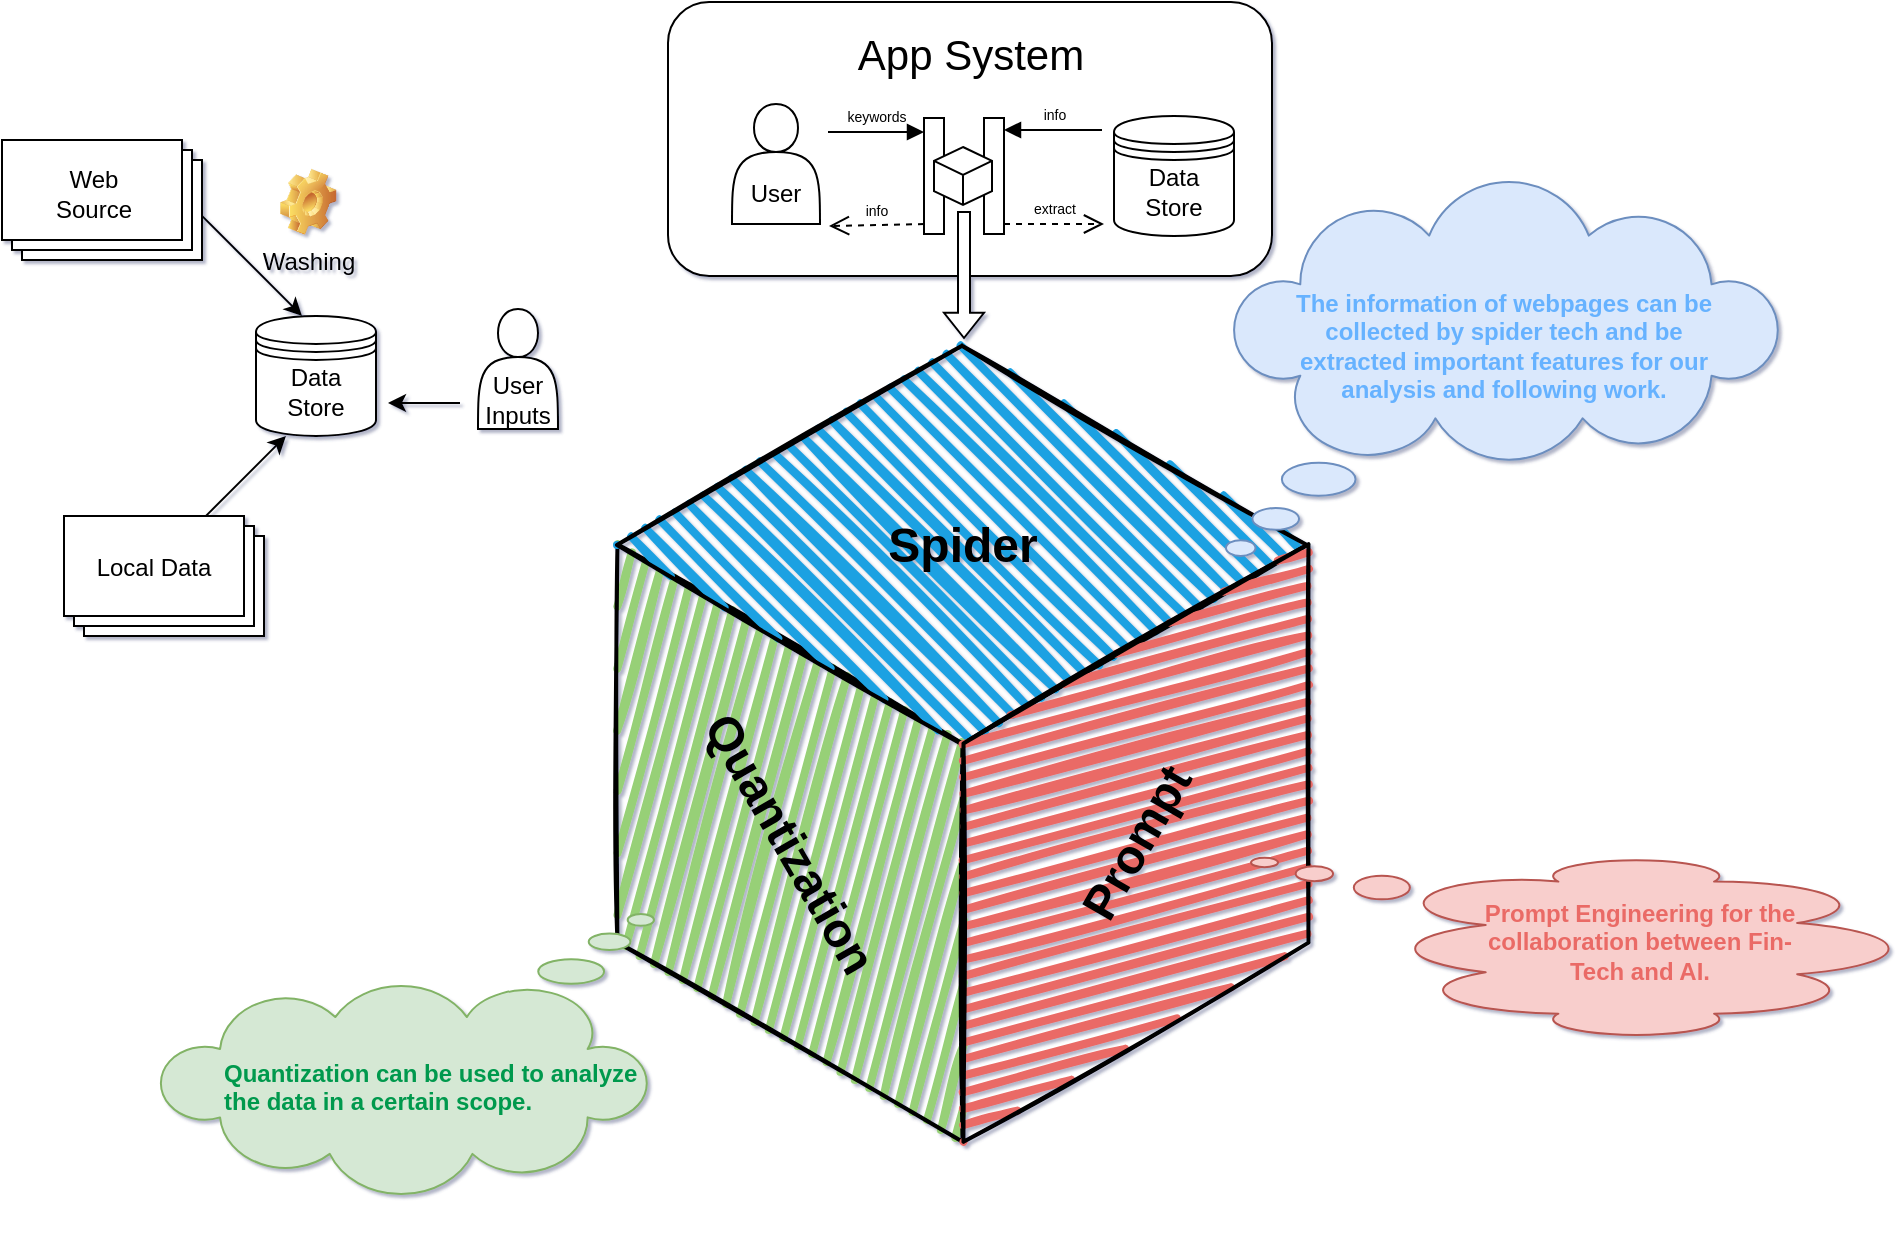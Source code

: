 <mxfile version="24.4.13" type="device">
  <diagram name="第 1 页" id="qEaQDoqXS2WyAkNZ_aP-">
    <mxGraphModel dx="1163" dy="784" grid="0" gridSize="10" guides="1" tooltips="1" connect="1" arrows="1" fold="1" page="1" pageScale="1" pageWidth="1169" pageHeight="827" math="0" shadow="1">
      <root>
        <mxCell id="0" />
        <mxCell id="1" parent="0" />
        <mxCell id="Cl5lHqft_ITPor9AgNO_-1" value="" style="rounded=1;whiteSpace=wrap;html=1;" vertex="1" parent="1">
          <mxGeometry x="443" y="84" width="302" height="137" as="geometry" />
        </mxCell>
        <mxCell id="Cl5lHqft_ITPor9AgNO_-2" value="&lt;font style=&quot;font-size: 21px;&quot;&gt;App System&lt;/font&gt;" style="text;html=1;align=center;verticalAlign=middle;whiteSpace=wrap;rounded=0;" vertex="1" parent="1">
          <mxGeometry x="523" y="95" width="143" height="30" as="geometry" />
        </mxCell>
        <mxCell id="Cl5lHqft_ITPor9AgNO_-4" value="" style="shape=actor;whiteSpace=wrap;html=1;" vertex="1" parent="1">
          <mxGeometry x="475" y="135" width="44" height="60" as="geometry" />
        </mxCell>
        <mxCell id="Cl5lHqft_ITPor9AgNO_-5" value="" style="shape=datastore;whiteSpace=wrap;html=1;" vertex="1" parent="1">
          <mxGeometry x="666" y="141" width="60" height="60" as="geometry" />
        </mxCell>
        <mxCell id="Cl5lHqft_ITPor9AgNO_-12" value="" style="html=1;points=[[0,0,0,0,5],[0,1,0,0,-5],[1,0,0,0,5],[1,1,0,0,-5]];perimeter=orthogonalPerimeter;outlineConnect=0;targetShapes=umlLifeline;portConstraint=eastwest;newEdgeStyle={&quot;curved&quot;:0,&quot;rounded&quot;:0};" vertex="1" parent="1">
          <mxGeometry x="571" y="142" width="10" height="58" as="geometry" />
        </mxCell>
        <mxCell id="Cl5lHqft_ITPor9AgNO_-13" value="&lt;span style=&quot;font-size: 7px;&quot;&gt;keywords&lt;/span&gt;" style="html=1;verticalAlign=bottom;endArrow=block;curved=0;rounded=0;" edge="1" target="Cl5lHqft_ITPor9AgNO_-12" parent="1">
          <mxGeometry x="-0.005" relative="1" as="geometry">
            <mxPoint x="523" y="149" as="sourcePoint" />
            <mxPoint as="offset" />
          </mxGeometry>
        </mxCell>
        <mxCell id="Cl5lHqft_ITPor9AgNO_-14" value="&lt;font style=&quot;font-size: 7px;&quot;&gt;info&lt;/font&gt;" style="html=1;verticalAlign=bottom;endArrow=open;dashed=1;endSize=8;curved=0;rounded=0;exitX=0;exitY=1;exitDx=0;exitDy=-5;" edge="1" source="Cl5lHqft_ITPor9AgNO_-12" parent="1">
          <mxGeometry relative="1" as="geometry">
            <mxPoint x="523.5" y="196" as="targetPoint" />
          </mxGeometry>
        </mxCell>
        <mxCell id="Cl5lHqft_ITPor9AgNO_-16" value="" style="html=1;points=[[0,0,0,0,5],[0,1,0,0,-5],[1,0,0,0,5],[1,1,0,0,-5]];perimeter=orthogonalPerimeter;outlineConnect=0;targetShapes=umlLifeline;portConstraint=eastwest;newEdgeStyle={&quot;curved&quot;:0,&quot;rounded&quot;:0};" vertex="1" parent="1">
          <mxGeometry x="601" y="142" width="10" height="58" as="geometry" />
        </mxCell>
        <mxCell id="Cl5lHqft_ITPor9AgNO_-17" value="&lt;span style=&quot;font-size: 7px;&quot;&gt;info&lt;/span&gt;" style="html=1;verticalAlign=bottom;endArrow=block;curved=0;rounded=0;" edge="1" parent="1" target="Cl5lHqft_ITPor9AgNO_-16">
          <mxGeometry relative="1" as="geometry">
            <mxPoint x="660" y="148" as="sourcePoint" />
          </mxGeometry>
        </mxCell>
        <mxCell id="Cl5lHqft_ITPor9AgNO_-18" value="&lt;font style=&quot;font-size: 7px;&quot;&gt;extract&lt;/font&gt;" style="html=1;verticalAlign=bottom;endArrow=open;dashed=1;endSize=8;curved=0;rounded=0;" edge="1" parent="1" source="Cl5lHqft_ITPor9AgNO_-16">
          <mxGeometry relative="1" as="geometry">
            <mxPoint x="661" y="195" as="targetPoint" />
            <mxPoint x="601.5" y="196" as="sourcePoint" />
          </mxGeometry>
        </mxCell>
        <mxCell id="Cl5lHqft_ITPor9AgNO_-22" value="" style="html=1;whiteSpace=wrap;shape=isoCube2;backgroundOutline=1;isoAngle=15;" vertex="1" parent="1">
          <mxGeometry x="576" y="156.5" width="29" height="29" as="geometry" />
        </mxCell>
        <mxCell id="Cl5lHqft_ITPor9AgNO_-25" value="Data Store" style="text;html=1;align=center;verticalAlign=middle;whiteSpace=wrap;rounded=0;" vertex="1" parent="1">
          <mxGeometry x="670" y="167" width="52" height="24" as="geometry" />
        </mxCell>
        <mxCell id="Cl5lHqft_ITPor9AgNO_-26" value="User" style="text;html=1;align=center;verticalAlign=middle;whiteSpace=wrap;rounded=0;" vertex="1" parent="1">
          <mxGeometry x="467" y="165" width="60" height="30" as="geometry" />
        </mxCell>
        <mxCell id="Cl5lHqft_ITPor9AgNO_-31" value="&lt;span style=&quot;font-size: 24px; font-weight: 700; text-wrap: nowrap;&quot;&gt;Quantization&lt;/span&gt;" style="html=1;whiteSpace=wrap;shape=isoRectangle;rounded=1;whiteSpace=wrap;html=1;strokeWidth=2;fillWeight=4;hachureGap=8;hachureAngle=45;fillColor=#97D077;sketch=1;rotation=60;" vertex="1" parent="1">
          <mxGeometry x="331.5" y="401" width="345" height="207" as="geometry" />
        </mxCell>
        <mxCell id="Cl5lHqft_ITPor9AgNO_-30" value="&lt;span style=&quot;font-size: 24px; font-weight: 700; text-wrap: nowrap;&quot;&gt;Spider&lt;/span&gt;&lt;span style=&quot;text-wrap: nowrap; color: rgba(0, 0, 0, 0); font-family: monospace; font-size: 0px; text-align: start;&quot;&gt;%3CmxGraphModel%3E%3Croot%3E%3CmxCell%20id%3D%220%22%2F%3E%3CmxCell%20id%3D%221%22%20parent%3D%220%22%2F%3E%3CmxCell%20id%3D%222%22%20value%3D%22%22%20style%3D%22html%3D1%3BwhiteSpace%3Dwrap%3Baspect%3Dfixed%3Bshape%3DisoRectangle%3Brounded%3D1%3BwhiteSpace%3Dwrap%3Bhtml%3D1%3BstrokeWidth%3D2%3BfillWeight%3D4%3BhachureGap%3D8%3BhachureAngle%3D45%3BfillColor%3D%231ba1e2%3Bsketch%3D1%3B%22%20vertex%3D%221%22%20parent%3D%221%22%3E%3CmxGeometry%20x%3D%22381%22%20y%3D%22263%22%20width%3D%22115%22%20height%3D%2269%22%20as%3D%22geometry%22%2F%3E%3C%2FmxCell%3E%3C%2Froot%3E%3C%2FmxGraphModel%3E&lt;/span&gt;&lt;span style=&quot;text-wrap: nowrap; color: rgba(0, 0, 0, 0); font-family: monospace; font-size: 0px; text-align: start;&quot;&gt;%3CmxGraphModel%3E%3Croot%3E%3CmxCell%20id%3D%220%22%2F%3E%3CmxCell%20id%3D%221%22%20parent%3D%220%22%2F%3E%3CmxCell%20id%3D%222%22%20value%3D%22%22%20style%3D%22html%3D1%3BwhiteSpace%3Dwrap%3Baspect%3Dfixed%3Bshape%3DisoRectangle%3Brounded%3D1%3BwhiteSpace%3Dwrap%3Bhtml%3D1%3BstrokeWidth%3D2%3BfillWeight%3D4%3BhachureGap%3D8%3BhachureAngle%3D45%3BfillColor%3D%231ba1e2%3Bsketch%3D1%3B%22%20vertex%3D%221%22%20parent%3D%221%22%3E%3CmxGeometry%20x%3D%22381%22%20y%3D%22263%22%20width%3D%22115%22%20height%3D%2269%22%20as%3D%22geometry%22%2F%3E%3C%2FmxCell%3E%3C%2Froot%3E%3C%2FmxGraphModel%3E&lt;/span&gt;&lt;span style=&quot;text-wrap: nowrap; color: rgba(0, 0, 0, 0); font-family: monospace; font-size: 0px; text-align: start;&quot;&gt;%3CmxGraphModel%3E%3Croot%3E%3CmxCell%20id%3D%220%22%2F%3E%3CmxCell%20id%3D%221%22%20parent%3D%220%22%2F%3E%3CmxCell%20id%3D%222%22%20value%3D%22%22%20style%3D%22html%3D1%3BwhiteSpace%3Dwrap%3Baspect%3Dfixed%3Bshape%3DisoRectangle%3Brounded%3D1%3BwhiteSpace%3Dwrap%3Bhtml%3D1%3BstrokeWidth%3D2%3BfillWeight%3D4%3BhachureGap%3D8%3BhachureAngle%3D45%3BfillColor%3D%231ba1e2%3Bsketch%3D1%3B%22%20vertex%3D%221%22%20parent%3D%221%22%3E%3CmxGeometry%20x%3D%22381%22%20y%3D%22263%22%20width%3D%22115%22%20height%3D%2269%22%20as%3D%22geometry%22%2F%3E%3C%2FmxCell%3E%3C%2Froot%3E%3C%2FmxGraphModel%3E&lt;/span&gt;" style="html=1;whiteSpace=wrap;shape=isoRectangle;rounded=1;whiteSpace=wrap;html=1;strokeWidth=2;fillWeight=4;hachureGap=8;hachureAngle=45;fillColor=#1ba1e2;sketch=1;" vertex="1" parent="1">
          <mxGeometry x="417.5" y="252" width="345" height="207" as="geometry" />
        </mxCell>
        <mxCell id="Cl5lHqft_ITPor9AgNO_-32" value="&lt;span style=&quot;font-size: 24px; font-weight: 700; text-wrap: nowrap;&quot;&gt;Prompt&lt;/span&gt;" style="html=1;whiteSpace=wrap;shape=isoRectangle;rounded=1;whiteSpace=wrap;html=1;strokeWidth=2;fillWeight=4;hachureGap=8;hachureAngle=45;fillColor=#EA6B66;sketch=1;rotation=-60;" vertex="1" parent="1">
          <mxGeometry x="504.5" y="401" width="345" height="207" as="geometry" />
        </mxCell>
        <mxCell id="Cl5lHqft_ITPor9AgNO_-38" value="" style="shape=singleArrow;direction=south;whiteSpace=wrap;html=1;" vertex="1" parent="1">
          <mxGeometry x="581" y="189" width="20" height="63" as="geometry" />
        </mxCell>
        <mxCell id="Cl5lHqft_ITPor9AgNO_-39" value="" style="whiteSpace=wrap;html=1;shape=mxgraph.basic.cloud_callout;fillColor=#dae8fc;strokeColor=#6c8ebf;" vertex="1" parent="1">
          <mxGeometry x="722" y="174" width="277.5" height="187" as="geometry" />
        </mxCell>
        <mxCell id="Cl5lHqft_ITPor9AgNO_-37" value="&lt;b&gt;&lt;font color=&quot;#66b2ff&quot;&gt;The information of webpages can be collected by spider tech and be extracted important features for our analysis and following work.&lt;/font&gt;&lt;/b&gt;" style="text;html=1;align=center;verticalAlign=middle;whiteSpace=wrap;rounded=0;" vertex="1" parent="1">
          <mxGeometry x="749.75" y="241" width="222" height="30" as="geometry" />
        </mxCell>
        <mxCell id="Cl5lHqft_ITPor9AgNO_-41" value="" style="whiteSpace=wrap;html=1;shape=mxgraph.basic.cloud_callout;direction=west;fillColor=#d5e8d4;strokeColor=#82b366;" vertex="1" parent="1">
          <mxGeometry x="188" y="540" width="248" height="140" as="geometry" />
        </mxCell>
        <mxCell id="Cl5lHqft_ITPor9AgNO_-44" value="" style="whiteSpace=wrap;html=1;shape=mxgraph.basic.cloud_callout;rotation=90;fillColor=#f8cecc;strokeColor=#b85450;" vertex="1" parent="1">
          <mxGeometry x="849.32" y="397.06" width="89.13" height="318.75" as="geometry" />
        </mxCell>
        <mxCell id="Cl5lHqft_ITPor9AgNO_-45" value="&lt;div style=&quot;text-align: center;&quot;&gt;&lt;b style=&quot;&quot;&gt;&lt;font color=&quot;#ea6b66&quot;&gt;Prompt Engineering for the collaboration&amp;nbsp;between Fin-Tech and AI.&lt;/font&gt;&lt;/b&gt;&lt;/div&gt;" style="text;whiteSpace=wrap;html=1;" vertex="1" parent="1">
          <mxGeometry x="849.32" y="526" width="158" height="51" as="geometry" />
        </mxCell>
        <mxCell id="Cl5lHqft_ITPor9AgNO_-47" value="&lt;b style=&quot;forced-color-adjust: none; font-family: Helvetica; font-size: 12px; font-style: normal; font-variant-ligatures: normal; font-variant-caps: normal; letter-spacing: normal; orphans: 2; text-align: center; text-indent: 0px; text-transform: none; widows: 2; word-spacing: 0px; -webkit-text-stroke-width: 0px; white-space: normal; text-decoration-thickness: initial; text-decoration-style: initial; text-decoration-color: initial;&quot;&gt;&lt;font color=&quot;#00994d&quot; style=&quot;forced-color-adjust: none;&quot;&gt;Quantization can be used to analyze the data in a certain scope.&lt;/font&gt;&lt;/b&gt;" style="text;whiteSpace=wrap;html=1;" vertex="1" parent="1">
          <mxGeometry x="219" y="606" width="217" height="51" as="geometry" />
        </mxCell>
        <mxCell id="Cl5lHqft_ITPor9AgNO_-54" value="" style="shape=datastore;whiteSpace=wrap;html=1;" vertex="1" parent="1">
          <mxGeometry x="237" y="240.94" width="60" height="60" as="geometry" />
        </mxCell>
        <mxCell id="Cl5lHqft_ITPor9AgNO_-55" value="Data Store" style="text;html=1;align=center;verticalAlign=middle;whiteSpace=wrap;rounded=0;" vertex="1" parent="1">
          <mxGeometry x="241" y="266.94" width="52" height="24" as="geometry" />
        </mxCell>
        <mxCell id="Cl5lHqft_ITPor9AgNO_-59" value="" style="verticalLabelPosition=bottom;verticalAlign=top;html=1;shape=mxgraph.basic.layered_rect;dx=10;outlineConnect=0;whiteSpace=wrap;" vertex="1" parent="1">
          <mxGeometry x="110" y="152.94" width="100" height="60" as="geometry" />
        </mxCell>
        <mxCell id="Cl5lHqft_ITPor9AgNO_-60" value="Washing" style="shape=image;html=1;verticalLabelPosition=bottom;verticalAlign=top;imageAspect=1;aspect=fixed;image=img/clipart/Gear_128x128.png" vertex="1" parent="1">
          <mxGeometry x="249" y="167.44" width="28.13" height="33" as="geometry" />
        </mxCell>
        <mxCell id="Cl5lHqft_ITPor9AgNO_-62" value="" style="endArrow=classic;html=1;rounded=0;" edge="1" parent="1">
          <mxGeometry width="50" height="50" relative="1" as="geometry">
            <mxPoint x="210" y="190.94" as="sourcePoint" />
            <mxPoint x="260" y="240.94" as="targetPoint" />
          </mxGeometry>
        </mxCell>
        <mxCell id="Cl5lHqft_ITPor9AgNO_-63" value="Web Source" style="text;html=1;align=center;verticalAlign=middle;whiteSpace=wrap;rounded=0;" vertex="1" parent="1">
          <mxGeometry x="126" y="164.94" width="60" height="30" as="geometry" />
        </mxCell>
        <mxCell id="Cl5lHqft_ITPor9AgNO_-66" value="" style="verticalLabelPosition=bottom;verticalAlign=top;html=1;shape=mxgraph.basic.layered_rect;dx=10;outlineConnect=0;whiteSpace=wrap;" vertex="1" parent="1">
          <mxGeometry x="141" y="341" width="100" height="60" as="geometry" />
        </mxCell>
        <mxCell id="Cl5lHqft_ITPor9AgNO_-67" value="Local Data" style="text;html=1;align=center;verticalAlign=middle;whiteSpace=wrap;rounded=0;" vertex="1" parent="1">
          <mxGeometry x="156" y="352" width="60" height="30" as="geometry" />
        </mxCell>
        <mxCell id="Cl5lHqft_ITPor9AgNO_-68" value="" style="endArrow=classic;html=1;rounded=0;" edge="1" parent="1">
          <mxGeometry width="50" height="50" relative="1" as="geometry">
            <mxPoint x="212" y="340.94" as="sourcePoint" />
            <mxPoint x="252" y="300.94" as="targetPoint" />
          </mxGeometry>
        </mxCell>
        <mxCell id="Cl5lHqft_ITPor9AgNO_-69" value="&lt;span style=&quot;color: rgba(0, 0, 0, 0); font-family: monospace; font-size: 0px; text-align: start; text-wrap: nowrap;&quot;&gt;%3CmxGraphModel%3E%3Croot%3E%3CmxCell%20id%3D%220%22%2F%3E%3CmxCell%20id%3D%221%22%20parent%3D%220%22%2F%3E%3CmxCell%20id%3D%222%22%20value%3D%22Web%20Source%22%20style%3D%22text%3Bhtml%3D1%3Balign%3Dcenter%3BverticalAlign%3Dmiddle%3BwhiteSpace%3Dwrap%3Brounded%3D0%3B%22%20vertex%3D%221%22%20parent%3D%221%22%3E%3CmxGeometry%20x%3D%22155%22%20y%3D%22123%22%20width%3D%2260%22%20height%3D%2230%22%20as%3D%22geometry%22%2F%3E%3C%2FmxCell%3E%3C%2Froot%3E%3C%2FmxGraphModel%3E&lt;/span&gt;&lt;span style=&quot;color: rgba(0, 0, 0, 0); font-family: monospace; font-size: 0px; text-align: start; text-wrap: nowrap;&quot;&gt;%3CmxGraphModel%3E%3Croot%3E%3CmxCell%20id%3D%220%22%2F%3E%3CmxCell%20id%3D%221%22%20parent%3D%220%22%2F%3E%3CmxCell%20id%3D%222%22%20value%3D%22Web%20Source%22%20style%3D%22text%3Bhtml%3D1%3Balign%3Dcenter%3BverticalAlign%3Dmiddle%3BwhiteSpace%3Dwrap%3Brounded%3D0%3B%22%20vertex%3D%221%22%20parent%3D%221%22%3E%3CmxGeometry%20x%3D%22155%22%20y%3D%22123%22%20width%3D%2260%22%20height%3D%2230%22%20as%3D%22geometry%22%2F%3E%3C%2FmxCell%3E%3C%2Froot%3E%3C%2FmxGraphModel%3E&lt;/span&gt;" style="shape=actor;whiteSpace=wrap;html=1;" vertex="1" parent="1">
          <mxGeometry x="348" y="237.5" width="40" height="60" as="geometry" />
        </mxCell>
        <mxCell id="Cl5lHqft_ITPor9AgNO_-71" value="" style="endArrow=classic;html=1;rounded=0;" edge="1" parent="1">
          <mxGeometry width="50" height="50" relative="1" as="geometry">
            <mxPoint x="339" y="284.5" as="sourcePoint" />
            <mxPoint x="303" y="284.5" as="targetPoint" />
          </mxGeometry>
        </mxCell>
        <mxCell id="Cl5lHqft_ITPor9AgNO_-72" value="User Inputs" style="text;html=1;align=center;verticalAlign=middle;whiteSpace=wrap;rounded=0;" vertex="1" parent="1">
          <mxGeometry x="338" y="267.5" width="60" height="30" as="geometry" />
        </mxCell>
      </root>
    </mxGraphModel>
  </diagram>
</mxfile>
